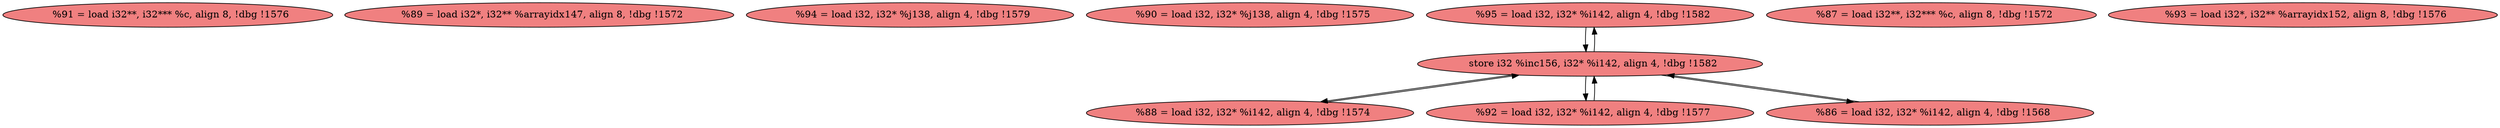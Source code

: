 
digraph G {


node2813 [fillcolor=lightcoral,label="  %91 = load i32**, i32*** %c, align 8, !dbg !1576",shape=ellipse,style=filled ]
node2812 [fillcolor=lightcoral,label="  %89 = load i32*, i32** %arrayidx147, align 8, !dbg !1572",shape=ellipse,style=filled ]
node2811 [fillcolor=lightcoral,label="  %94 = load i32, i32* %j138, align 4, !dbg !1579",shape=ellipse,style=filled ]
node2810 [fillcolor=lightcoral,label="  %90 = load i32, i32* %j138, align 4, !dbg !1575",shape=ellipse,style=filled ]
node2804 [fillcolor=lightcoral,label="  %95 = load i32, i32* %i142, align 4, !dbg !1582",shape=ellipse,style=filled ]
node2809 [fillcolor=lightcoral,label="  %88 = load i32, i32* %i142, align 4, !dbg !1574",shape=ellipse,style=filled ]
node2803 [fillcolor=lightcoral,label="  store i32 %inc156, i32* %i142, align 4, !dbg !1582",shape=ellipse,style=filled ]
node2806 [fillcolor=lightcoral,label="  %87 = load i32**, i32*** %c, align 8, !dbg !1572",shape=ellipse,style=filled ]
node2805 [fillcolor=lightcoral,label="  %92 = load i32, i32* %i142, align 4, !dbg !1577",shape=ellipse,style=filled ]
node2807 [fillcolor=lightcoral,label="  %86 = load i32, i32* %i142, align 4, !dbg !1568",shape=ellipse,style=filled ]
node2808 [fillcolor=lightcoral,label="  %93 = load i32*, i32** %arrayidx152, align 8, !dbg !1576",shape=ellipse,style=filled ]

node2804->node2803 [ ]
node2803->node2804 [ ]
node2803->node2805 [ ]
node2803->node2807 [ ]
node2807->node2803 [ ]
node2803->node2809 [ ]
node2809->node2803 [ ]
node2805->node2803 [ ]


}
